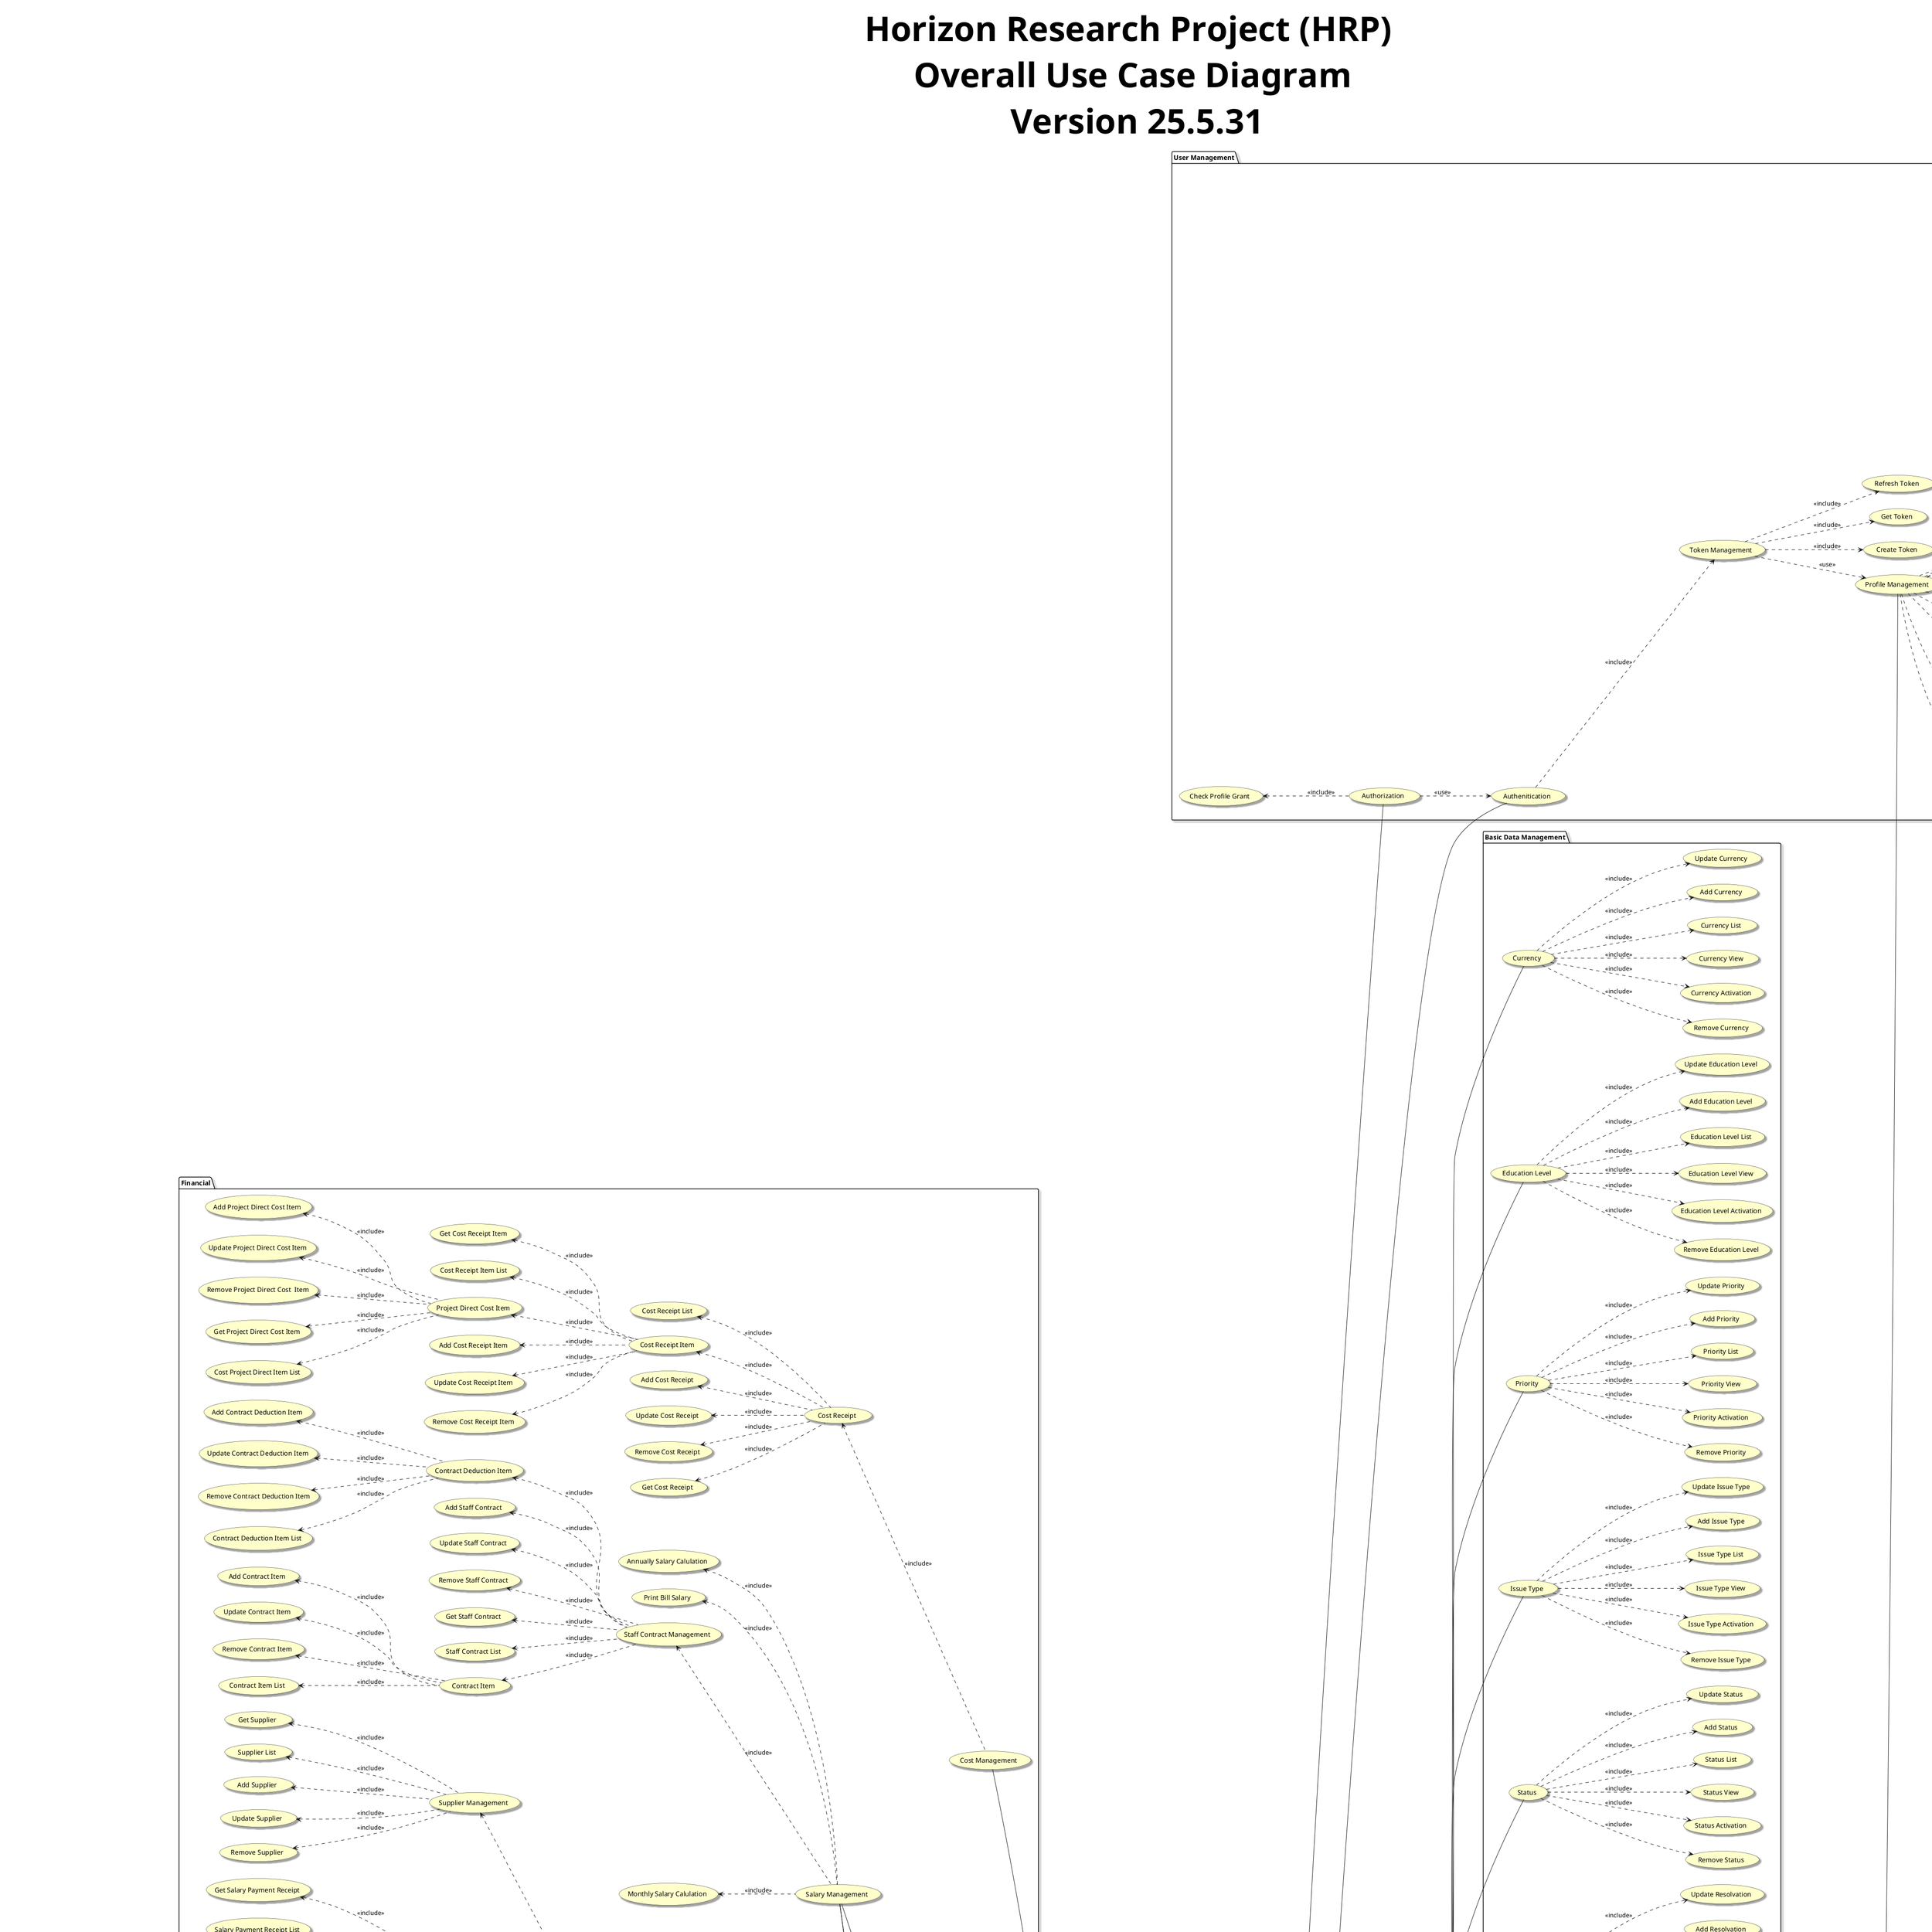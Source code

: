 @startuml
left to right direction

skinparam useCaseBackgroundColor #Business
skinparam actorBackgroundColor #Business
skinparam Shadowing True
skinparam TitleFontSize 72px

title Horizon Research Project (HRP) \n Overall Use Case Diagram \n Version 25.5.31

:User: as User
:Senior Manager: as SeniorManager
:Project Manager: as PMO
:Financial Manager: as Fmanager
:Administrator: as Admin
:Human Resource: as HR
:Accountant: as Accountant
:Staff: as Staff
:DevOps Manager: as DevOpsManager
:Product Manager: as ProductManager


package "User Management"{
    
    usecase "Role Management" as roleManagement
    usecase "Role Registration" as roleRegistration
    usecase "Role Update" as roleUpdate
    usecase "Role Activation" as roleActivation
    usecase "Role Search" as roleSearch
    usecase "Role List" as roleList

    usecase "Group Management" as groupManagement
    usecase "Group Registration" as groupRegistration
    usecase "Group Update" as groupUpdate
    usecase "Group Activation" as groupActivation
    usecase "Group Search" as groupSearch
    usecase "Group List" as groupList

    usecase "Profile Management" as profileManagement
    usecase "Profile Registration" as profileRegistration
    usecase "Profile Activation" as profileActivation
    usecase "Profile Update" as profileUpdate
    usecase "Profile Search" as profileSearch
    usecase "Profile List" as profileList
    usecase "Profile View" as profileView

    usecase "Profile Permission" as profilePermission
    usecase "Add Profile Permission" as addProfilePermission
    usecase "Remove Profile Permission" as removeProfilePermission
    usecase "Profile Permission List" as profilePermissionList

    usecase "Profile Role Management" as profileRoleManagement
    usecase "Add Profile Role" as addProfileRole
    usecase "Remove Profile Role" as removeProfileRole
    usecase "Profile Role List" as profileRoleList

    usecase "Profile Group Management" as profileGroupManagement
    usecase "Add Profile Group" as addProfileGroup
    usecase "Remove Profile Group" as removeProfileGroup
    usecase "Profile Group List" as profileGroupList

    usecase "Token Management" as tokenMangement
    usecase "Create Token" as createToken
    usecase "Get Token" as getToken
    usecase "Refresh Token" as refreshToken

    usecase "Change Password" as changePassword
    usecase "Authenitication" as authentication

    usecase "Authorization" as authorization
    usecase "Check Profile Grant" as checkGrant

}

package "Basic Data Management"{
    usecase "Currency" as currency
    usecase "Add Currency" as addCurrency
    usecase "Update Currency" as updateCurrency
    usecase "Remove Currency" as removeCurrency
    usecase "Currency Activation" as currencyActivation
    usecase "Currency View" as currencyView
    usecase "Currency List" as currencyList

    usecase "Education Level" as educationLevel
    usecase "Add Education Level" as addEducationLevel
    usecase "Update Education Level" as updateEducationLevel
    usecase "Remove Education Level" as removeEducationLevel
    usecase "Education Level Activation" as educationLevelActivation
    usecase "Education Level View" as educationLevelView
    usecase "Education Level List" as educationLevelList

    usecase "Priority" as priority
    usecase "Add Priority" as addPriority
    usecase "Update Priority" as updatePriority
    usecase "Remove Priority" as removePriority
    usecase "Priority Activation" as priorityActivation
    usecase "Priority View" as priorityView
    usecase "Priority List" as priorityList

    usecase "Issue Type" as issueType
    usecase "Add Issue Type" as addIssueType
    usecase "Update Issue Type" as updateIssueType
    usecase "Remove Issue Type" as removeIssueType
    usecase "Issue Type Activation" as issueTypeActivation
    usecase "Issue Type View" as issueTypeView
    usecase "Issue Type List" as issueTypeList

    usecase "Status" as status
    usecase "Add Status" as addStatus
    usecase "Update Status" as updateStatus
    usecase "Remove Status" as removeStatus
    usecase "Status Activation" as statusActivation
    usecase "Status View" as statusView
    usecase "Status List" as statusList

    usecase "Resolvation" as resolvation
    usecase "Add Resolvation" as addResolvation
    usecase "Update Resolvation" as updateResolvation
    usecase "Remove Resolvation" as removeResolvation
    usecase "Resolvation Activation" as resolvationActivation
    usecase "Resolvation View" as resolvationView
    usecase "Resolvation List" as resolvationList


    usecase "Meeting Type" as meetingType
    usecase "Add Meeting Type" as addMeetingType
    usecase "Update Meeting Type" as updateMeetingType
    usecase "Remove Meeting Type" as removeMeetingType
    usecase "Meeting Type Activation" as meetingTypeActivation
    usecase "Meeting Type View" as meetingTypeView
    usecase "Meeting Type List" as meetingTypeList

    usecase "Document Type" as documentType
    usecase "Add Document Type" as addDocumentType
    usecase "Update Document Type" as updateDocumentType
    usecase "Remove Document Type" as removeDocumentType
    usecase "Document Type Activation" as documentTypeActivation
    usecase "Document Type View" as documentTypeView
    usecase "Document Type List" as documentTypeList

    usecase "File Extention" as fileExtention
    usecase "Add File Extention" as addFileExtention
    usecase "Update File Extention" as updateFileExtention
    usecase "Remove File Extention" as removeFileExtention
    usecase "File Extention Activation" as fileExtentionActivation
    usecase "File Extention View" as fileExtentionView
    usecase "File Extention List" as fileExtentionList

    usecase "Contract Type" as contractType
    usecase "Add Contract Type" as addContractType
    usecase "Update Contract Type" as updateContractType
    usecase "Remove Contract Type" as removeContractType
    usecase "Contract Type Activation" as contractTypeActivation
    usecase "Contract Type View" as contractTypeView
    usecase "Contract Type List" as contractTypeList

    usecase "Time Unit" as timeUnit
    usecase "Add Time Unit" as addTimeUnit
    usecase "Update Time Unit" as updateTimeUnit
    usecase "Remove Time Unit" as removeTimeUnit
    usecase "Time Unit Activation" as timeUnitActivation
    usecase "Time Unit View" as timeUnitView
    usecase "Time Unit List" as timeUnitList
}

package "Document Management"{
    usecase "Document" as document
    usecase "Document Upload" as documentUpload
    usecase "Document Info Update" as documentInfoUpdate
    usecase "Document Remove" as documentRemove
    usecase "Document List" as documentList
    usecase "Document View" as documentView
    usecase "Project Workflow Document Type" as projectWorkflowDocumentType
    usecase "Project Workflow Document Type Add" as projectWorkflowDocumentTypeAdd
    usecase "Project Workflow Document Type Update" as projectWorkflowDocumentTypeUpdate
    usecase "Project Workflow Document Type Remove" as projectWorkflowDocumentTypeRemove
    usecase "Project Workflow Document Type List" as projectWorkflowDocumentTypeList
    usecase "Project Workflow Document Type View" as projectWorkflowDocumentTypeView
    usecase "Project Workflow Document Type Activation" as projectWorkflowDocumentTypeActivation
    usecase "Workflow Eligible File Extention" as workflowEligibleFileExtention
    usecase "Workflow Eligible File Extention Add" as workflowEligibleFileExtentionAdd
    usecase "Workflow Eligible File Extention Update" as workflowEligibleFileExtentionUpdate
    usecase "Workflow Eligible File Extention Remove" as workflowEligibleFileExtentionRemove
    usecase "Workflow Eligible File Extention List" as workflowEligibleFileExtentionList
    usecase "Workflow Eligible File Extention View" as workflowEligibleFileExtentionView
    usecase "Workflow Eligible File Extention Activation" as workflowEligibleFileExtentionActivation
}

package "Connector"{
    usecase "Set Jira Connection Settings" as setJiraConnection
    usecase "Set Trello Connection Settings" as setTrelloConnection
    usecase "Set GitHub Connection Settings" as setGitHubConnection
    usecase "Set GitLab Connection Settings" as setGitLabConnection
    usecase "Set Bibucket Connection Settings" as setBitbucketConnection
    usecase "Set File Server Connection Settings" as setFileServerConnection

    usecase "Sync Project Activities by Jira" as syncByJira
    usecase "Sync Project Activities by Trello" as syncByTrello
    usecase "Sync Changes List by GitHub" as syncByGitHub
    usecase "Sync Changes List by GitLab" as syncByGitLab
    usecase "Sync Changes List by Bitbucket" as syncByBitbucket
    usecase "Financial Data Migration by Excel File" as financialDataMigration
}


User <|--Admin
Admin -- profileManagement
Admin -- roleManagement
Admin -- groupManagement
User -- authentication
User -- authorization
User -- profileView
User -- changePassword
Admin -- currency
Admin -- educationLevel
Admin -- priority
Admin -- issueType
Admin -- status
Admin -- resolvation
Admin -- meetingType
Admin -- documentType
Admin -- fileExtention
Admin -- contractType
Admin -- timeUnit
User -- document
Admin -- projectWorkflowDocumentType
Admin -- workflowEligibleFileExtention


profileManagement ..> profileRegistration : <<include>>
profileManagement ..> profileActivation : <<include>>
profileManagement ..> changePassword : <<include>>
profileManagement ..> profileSearch : <<include>>
profileManagement ..> profileUpdate : <<include>>
profileManagement ..> profileList : <<include>>
profileManagement ..> profileView : <<include>>
profileManagement ..> profilePermission : <<include>>
profileManagement ..> profileGroupManagement : <<include>>
profileManagement ..> profileRoleManagement : <<include>>
profileManagement ..> roleManagement : <<use>>
profileManagement ..> groupManagement : <<use>>

profilePermission ..> addProfilePermission : <<include>>
profilePermission ..> removeProfilePermission : <<include>>
profilePermission ..> profilePermissionList : <<include>>

profileGroupManagement ..> addProfileGroup : <<include>>
profileGroupManagement ..> removeProfileGroup : <<include>>
profileGroupManagement ..> profileGroupList : <<include>>

profileRoleManagement ..> addProfileRole : <<include>>
profileRoleManagement ..> removeProfileRole : <<include>>
profileRoleManagement ..> profileRoleList : <<include>>

roleManagement ..> roleRegistration : <<include>>
roleManagement ..> roleUpdate : <<include>>
roleManagement ..> roleActivation : <<include>>
roleManagement ..> roleList : <<include>>
roleManagement ..> roleSearch : <<include>>

groupManagement ..> groupRegistration : <<include>>
groupManagement ..> groupUpdate : <<include>>
groupManagement ..> groupActivation : <<include>>
groupManagement ..> groupList : <<include>>
groupManagement ..> groupSearch : <<include>>

tokenMangement ..> createToken : <<include>>
tokenMangement ..> getToken : <<include>>
tokenMangement ..> refreshToken : <<include>>

authentication ..> tokenMangement : <<include>>
tokenMangement ..> profileManagement : <<use>>
authorization ..> authentication : <<use>>
checkGrant <.. authorization : <<include>>

currency ..> addCurrency : <<include>>
currency ..> updateCurrency : <<include>>
currency ..> removeCurrency : <<include>>
currency ..> currencyActivation : <<include>>
currency ..> currencyList : <<include>>
currency ..> currencyView : <<include>>

priority ..> addPriority : <<include>>
priority ..> updatePriority : <<include>>
priority ..> removePriority : <<include>>
priority ..> priorityActivation : <<include>>
priority ..> priorityList : <<include>>
priority ..> priorityView : <<include>>

status ..> addStatus: <<include>>
status ..> updateStatus : <<include>>
status ..> removeStatus : <<include>>
status ..> statusActivation : <<include>>
status ..> statusList : <<include>>
status ..> statusView : <<include>>

resolvation ..> addResolvation : <<include>>
resolvation ..> updateResolvation : <<include>>
resolvation ..> removeResolvation : <<include>>
resolvation ..> resolvationActivation : <<include>>
resolvation ..> resolvationList : <<include>>
resolvation ..> resolvationView : <<include>>

educationLevel ..> addEducationLevel: <<include>>
educationLevel ..> updateEducationLevel : <<include>>
educationLevel ..> removeEducationLevel : <<include>>
educationLevel ..> educationLevelActivation : <<include>>
educationLevel ..> educationLevelList : <<include>>
educationLevel ..> educationLevelView : <<include>>

issueType ..> addIssueType: <<include>>
issueType ..> updateIssueType : <<include>>
issueType ..> removeIssueType : <<include>>
issueType ..> issueTypeActivation : <<include>>
issueType ..> issueTypeList : <<include>>
issueType ..> issueTypeView : <<include>>

meetingType ..> addMeetingType: <<include>>
meetingType ..> updateMeetingType : <<include>>
meetingType ..> removeMeetingType : <<include>>
meetingType ..> meetingTypeActivation : <<include>>
meetingType ..> meetingTypeList : <<include>>
meetingType ..> meetingTypeView : <<include>>

documentType ..> addDocumentType: <<include>>
documentType ..> updateDocumentType : <<include>>
documentType ..> removeDocumentType : <<include>>
documentType ..> documentTypeActivation : <<include>>
documentType ..> documentTypeList : <<include>>
documentType ..> documentTypeView : <<include>>

fileExtention ..> addFileExtention: <<include>>
fileExtention ..> updateFileExtention : <<include>>
fileExtention ..> removeFileExtention : <<include>>
fileExtention ..> fileExtentionActivation : <<include>>
fileExtention ..> fileExtentionList : <<include>>
fileExtention ..> fileExtentionView : <<include>>

contractType ..> addContractType: <<include>>
contractType ..> updateContractType : <<include>>
contractType ..> removeContractType : <<include>>
contractType ..> contractTypeActivation : <<include>>
contractType ..> contractTypeList : <<include>>
contractType ..> contractTypeView : <<include>>

timeUnit ..> addTimeUnit: <<include>>
timeUnit ..> updateTimeUnit : <<include>>
timeUnit ..> removeTimeUnit : <<include>>
timeUnit ..> timeUnitActivation : <<include>>
timeUnit ..> timeUnitList : <<include>>
timeUnit ..> timeUnitView : <<include>>

document ..> documentUpload : <<include>>
document ..> documentInfoUpdate : <<include>>
document ..> documentRemove : <<include>>
document ..> documentList : <<include>>
document ..> documentView : <<include>>
projectWorkflowDocumentType ..> projectWorkflowDocumentTypeAdd : <<include>>
projectWorkflowDocumentType ..> projectWorkflowDocumentTypeUpdate : <<include>>
projectWorkflowDocumentType ..> projectWorkflowDocumentTypeRemove : <<include>>
projectWorkflowDocumentType ..> projectWorkflowDocumentTypeList : <<include>>
projectWorkflowDocumentType ..> projectWorkflowDocumentTypeView : <<include>>
projectWorkflowDocumentType ..> projectWorkflowDocumentTypeActivation : <<include>>
workflowEligibleFileExtention ..> workflowEligibleFileExtentionAdd : <<include>>
workflowEligibleFileExtention ..> workflowEligibleFileExtentionUpdate : <<include>>
workflowEligibleFileExtention ..> workflowEligibleFileExtentionRemove : <<include>>
workflowEligibleFileExtention ..> workflowEligibleFileExtentionList : <<include>>
workflowEligibleFileExtention ..> workflowEligibleFileExtentionView : <<include>>
workflowEligibleFileExtention ..> workflowEligibleFileExtentionActivation : <<include>>

Admin -- setJiraConnection
Admin -- setTrelloConnection
Admin -- setGitHubConnection
Admin -- setGitLabConnection
Admin -- setBitbucketConnection
Admin -- setFileServerConnection

setFileServerConnection <.. financialDataMigration
setJiraConnection <.. syncByJira
setTrelloConnection <.. syncByTrello
setGitHubConnection <.. syncByGitHub
setGitLabConnection <.. syncByGitLab
setBitbucketConnection <.. syncByBitbucket

PMO -- syncByJira
PMO -- syncByTrello
PMO -- syncByGitHub
PMO -- syncByGitLab
PMO -- syncByBitbucket
Fmanager -- financialDataMigration

package "Financial"{
    
    usecase "Activity Based Costing" as abc
    usecase "Direct Costing" as directCosting
    usecase "Bugget Management" as bugget
    usecase "Operational Budgeting" as buggeting
    usecase "Product Pricing" as pricing

    usecase "Cost Management" as costing
    usecase "Cost Receipt" as costReceipt
    usecase "Add Cost Receipt" as addCostReceipt
    usecase "Update Cost Receipt" as updateCostReceipt
    usecase "Remove Cost Receipt" as removeCostReceipt
    usecase "Get Cost Receipt" as getCostReceipt
    usecase "Cost Receipt List" as costReceiptList
    usecase "Cost Receipt Item" as costReceiptItem
    usecase "Add Cost Receipt Item" as addCostReceiptItem
    usecase "Update Cost Receipt Item" as updateCostReceiptItem
    usecase "Remove Cost Receipt Item" as removeCostReceiptItem
    usecase "Get Cost Receipt Item" as getCostReceiptItem
    usecase "Cost Receipt Item List" as costReceiptItemList
    usecase "Project Direct Cost Item" as projectDirectCostItem
    usecase "Add Project Direct Cost Item" as addProjectDirectCostItem
    usecase "Update Project Direct Cost Item" as updateProjectDirectCostItem
    usecase "Remove Project Direct Cost  Item" as removeProjectDirectCostItem
    usecase "Get Project Direct Cost Item" as getProjectDirectCostItem
    usecase "Cost Project Direct Item List" as projectDirectCostItemList

    usecase "Payment Management" as paymentManagement
    usecase "Supplier Management" as supplierManagement
    usecase "Add Supplier" as addSupplier
    usecase "Update Supplier" as updateSupplier
    usecase "Remove Supplier" as removeSupplier
    usecase "Get Supplier" as getSupplier
    usecase "Supplier List" as supplierList
    usecase "Salary Payment" as salaryPayment
    usecase "Add Salary Payment Receipt" as addSalaryPaymentReceipt
    usecase "Update Salary Payment Receipt" as updateSalaryPaymentReceipt
    usecase "Remove Salary Payment Receipt" as removeSalaryPaymentReceipt
    usecase "Get Salary Payment Receipt" as getSalaryPaymentReceipt
    usecase "Salary Payment Receipt List" as salaryPaymentReceiptList
    usecase "Cost Payment" as costPayment
    usecase "Add Cost Payment Receipt" as addCostPaymentReceipt
    usecase "Update Cost Payment Receipt" as updateCostPaymentReceipt
    usecase "Remove Cost Payment Receipt" as removeCostPaymentReceipt
    usecase "Get Cost Payment Receipt" as getCostPaymentReceipt
    usecase "Cost Payment Receipt List" as costPaymentReceiptList
    usecase "Staff Additional Payment" as staffAdditionalPayment
    usecase "Add Staff Additional Payment Receipt" as addStaffAdditionalPaymentReceipt
    usecase "Update Staff Additional Payment Receipt" as updateStaffAdditionalPaymentReceipt
    usecase "Remove Staff Additional Payment Receipt" as removeStaffAdditionalPaymentReceipt
    usecase "Get Staff Additional Payment Receipt" as getStaffAdditionalPaymentReceipt
    usecase "Staff Additional Payment Receipt List" as staffAdditionalPaymentReceiptList

    usecase "Salary Management" as salaryManagement
    usecase "Staff Contract Management" as staffContractManagement
    usecase "Add Staff Contract" as addStaffContract
    usecase "Update Staff Contract" as updateStaffContract
    usecase "Remove Staff Contract" as removeStaffContract
    usecase "Get Staff Contract" as getStaffContract
    usecase "Staff Contract List" as staffContractList
    usecase "Contract Item" as contractItem
    usecase "Add Contract Item" as addContractItem
    usecase "Update Contract Item" as updateContractItem
    usecase "Remove Contract Item" as removeContractItem
    usecase "Contract Item List" as contractItemList
    usecase "Contract Deduction Item" as contractDeductionItem
    usecase "Add Contract Deduction Item" as addContractDeductionItem
    usecase "Update Contract Deduction Item" as updateContractDeductionItem
    usecase "Remove Contract Deduction Item" as removeContractDeductionItem
    usecase "Contract Deduction Item List" as contractDeductionItemList
    usecase "Monthly Salary Calulation" as monthlySalaryCalculation
    usecase "Annually Salary Calulation" as annuallySalaryCalculation
    usecase "Print Bill Salary" as printBillSalary
}

Accountant --|> User
Fmanager --|> User
SeniorManager --|> User
salaryManagement -- Accountant
salaryManagement -- Fmanager
salaryManagement -- HR
costing -- Accountant
paymentManagement -- Accountant
pricing -- Accountant
bugget -- Fmanager
bugget -- SeniorManager


staffContractManagement <.. salaryManagement : <<include>>
addStaffContract <.. staffContractManagement : <<include>>
updateStaffContract <.. staffContractManagement : <<include>>
removeStaffContract <.. staffContractManagement : <<include>>
getStaffContract <.. staffContractManagement : <<include>>
staffContractList <.. staffContractManagement : <<include>>
contractItem <.. staffContractManagement : <<include>>
addContractItem <.. contractItem : <<include>>
updateContractItem <.. contractItem : <<include>>
removeContractItem <.. contractItem : <<include>>
contractItemList <.. contractItem : <<include>>
contractDeductionItem <.. staffContractManagement : <<include>>
addContractDeductionItem <.. contractDeductionItem : <<include>>
updateContractDeductionItem <.. contractDeductionItem : <<include>>
removeContractDeductionItem <.. contractDeductionItem : <<include>>
contractDeductionItemList <.. contractDeductionItem : <<include>>
monthlySalaryCalculation <.. salaryManagement : <<include>>
annuallySalaryCalculation <.. salaryManagement : <<include>>
printBillSalary <.. salaryManagement : <<include>>

supplierManagement <.. paymentManagement : <<include>>
addSupplier <.. supplierManagement : <<include>>
updateSupplier <.. supplierManagement : <<include>>
removeSupplier <.. supplierManagement : <<include>>
getSupplier <.. supplierManagement : <<include>>
supplierList <.. supplierManagement : <<include>>
salaryPayment <.. paymentManagement : <<include>>
addSalaryPaymentReceipt <.. salaryPayment : <<include>>
updateSalaryPaymentReceipt <.. salaryPayment : <<include>>
removeSalaryPaymentReceipt <.. salaryPayment : <<include>>
getSalaryPaymentReceipt <.. salaryPayment : <<include>>
salaryPaymentReceiptList <.. salaryPayment : <<include>>
costPayment <.. paymentManagement : <<include>>
addCostPaymentReceipt <.. costPayment : <<include>>
updateCostPaymentReceipt <.. costPayment : <<include>>
removeCostPaymentReceipt <.. costPayment : <<include>>
getCostPaymentReceipt <.. costPayment : <<include>>
costPaymentReceiptList <.. costPayment : <<include>>
staffAdditionalPayment <.. paymentManagement : <<include>>
addStaffAdditionalPaymentReceipt <.. staffAdditionalPayment : <<include>>
updateStaffAdditionalPaymentReceipt <.. staffAdditionalPayment : <<include>>
removeStaffAdditionalPaymentReceipt <.. staffAdditionalPayment : <<include>>
getStaffAdditionalPaymentReceipt <.. staffAdditionalPayment : <<include>>
staffAdditionalPaymentReceiptList <.. staffAdditionalPayment : <<include>>

costReceipt <.. costing : <<include>>
addCostReceipt <.. costReceipt : <<include>>
updateCostReceipt <.. costReceipt : <<include>>
removeCostReceipt <.. costReceipt : <<include>>
getCostReceipt <.. costReceipt : <<include>>
costReceiptList <.. costReceipt : <<include>>
costReceiptItem <.. costReceipt : <<include>>
addCostReceiptItem <.. costReceiptItem : <<include>>
updateCostReceiptItem <.. costReceiptItem : <<include>>
removeCostReceiptItem <.. costReceiptItem : <<include>>
getCostReceiptItem <.. costReceiptItem : <<include>>
costReceiptItemList <.. costReceiptItem : <<include>>
projectDirectCostItem <.. costReceiptItem : <<include>>
addProjectDirectCostItem <.. projectDirectCostItem : <<include>>
updateProjectDirectCostItem <.. projectDirectCostItem : <<include>>
removeProjectDirectCostItem <.. projectDirectCostItem : <<include>>
getProjectDirectCostItem <.. projectDirectCostItem : <<include>>
projectDirectCostItemList <.. projectDirectCostItem : <<include>>

buggeting <.. bugget : <<include>>
directCosting <.. pricing : <<include>>
abc <.. pricing : <<include>>

:Human Resource: as HR
:Staff: as Staff

package "Human Resource Management"{
    usecase "Department Management" as departmentManagement
    usecase "Department Registration" as departmentRegistration
    usecase "Department Update" as departmentUpdate
    usecase "Department Activation" as departmentActivation
    usecase "Department Remove" as departmentRemove
    usecase "Department List" as departmentList
    usecase "Department View" as departmentView

    usecase "Position Management" as positionManagement
    usecase "Position Registration" as positionRegistration
    usecase "Position Update" as positionUpdate
    usecase "Position Activation" as positionActivation
    usecase "Position Remove" as positionRemove
    usecase "Position List" as positionList
    usecase "Position View" as positionView
    usecase "Set Salary Range of The Position" as setPositionSalaryrange

    usecase "Attendance Management" as attendanceManagement
    usecase "Attendance Add" as attendanceAdd
    usecase "Attendance Update" as AttendanceUpdate
    usecase "Attendance Remove" as AttendanceRemove
    usecase "Attendance List" as attendanceList
    usecase "Attendance View" as attendanceView

    usecase "Leave Management" as leaveManagement
    usecase "Leave Add" as leaveAdd
    usecase "Leave Update" as leaveUpdate
    usecase "Leave Remove" as leaveRemove
    usecase "Leave List" as leaveList
    usecase "Leave View" as leaveView

    usecase "Mission Management" as missionManagement
    usecase "Mission Add" as missionAdd
    usecase "Mission Update" as missionUpdate
    usecase "Mission Remove" as missionRemove
    usecase "Mission List" as missionList
    usecase "Mission View" as missionView

    usecase "Attendance Report" as attendanceReport
    usecase "Calulate Total Mission Time" as totalMissionTime
    usecase "Calulate Total Leave Time" as totalLeaveTime
    usecase "Calulate Total Overtime" as totalOvertime
    usecase "Calulate Total Work Dificit Time" as totalWorkDificitTime

    usecase "Resume Management" as resumeManagement
    usecase "Profile Education" as profileEducation
    usecase "Profile Education Add" as profileEducationAdd
    usecase "Profile Education Update" as profileEducationUpdate
    usecase "Profile Education Remove" as profileEducationRemove
    usecase "Profile Education List" as profileEducationList
    usecase "Profile Education View" as profileEducationView
    usecase "Profile Job Experience" as profileJobExperience
    usecase "Profile Job Experience Add" as profileJobExperienceAdd
    usecase "Profile Job Experience Update" as profileJobExperienceUpdate
    usecase "Profile Job Experience Remove" as profileJobExperienceRemove
    usecase "Profile Job Experience List" as profileJobExperienceList
    usecase "Profile Job Experience View" as profileJobExperienceView
    usecase "Profile Certificate" as profileCertificate
    usecase "Profile Certificate Add" as profileCertificateAdd
    usecase "Profile Certificate Update" as profileCertificateUpdate
    usecase "Profile Certificate Remove" as profileCertificateRemove
    usecase "Profile Certificate List" as profileCertificateList
    usecase "Profile Certificate View" as profileCertificateView

    usecase "Company Calendar Management" as compnayCalendarManagement
    usecase "Working Timetable" as workingTimeTable
    usecase "Working Timetable Add" as workingTimeTableAdd
    usecase "Working Timetable Update" as workingTimeTableUpdate
    usecase "Working Timetable Remove" as workingTimeTableRemove
    usecase "Working Timetable List" as workingTimeTableList
    usecase "Working Timetable View" as workingTimeTableView
    usecase "Holidaies" as holidaies
    usecase "Holidaies Add" as holidaiesAdd
    usecase "Holidaies Update" as holidaiesUpdate
    usecase "Holidaies Remove" as holidaiesRemove
    usecase "Holidaies List" as holidaiesList
    usecase "Holidaies View" as holidaiesView

    usecase "Questionnaire" as questionnaire
    usecase "Questionnaire Add" as questionnaireAdd
    usecase "Questionnaire Update" as questionnaireUpdate
    usecase "Questionnaire Remove" as questionnaireRemove
    usecase "Questionnaire List" as questionnaireList
    usecase "Questionnaire View" as questionnaireView
    usecase "Questionnaire Target Department" as questionnaireTargetDepartment
    usecase "Questionnaire Target Department Add" as questionnaireTargetDepartmentAdd
    usecase "Questionnaire Target Department Update" as questionnaireTargetDepartmentUpdate
    usecase "Questionnaire Target Department Remove" as questionnaireTargetDepartmentRemove
    usecase "Questionnaire Target Department List" as questionnaireTargetDepartmentList
    usecase "Questionnaire Target Department View" as questionnaireTargetDepartmentView
    usecase "Question" as question
    usecase "Question Add" as questionAdd
    usecase "Question Update" as questionUpdate
    usecase "Question Remove" as questionRemove
    usecase "Question List" as questionList
    usecase "Question View" as questionView
    usecase "Question Option" as questionOption
    usecase "Question Option Add" as questionOptionAdd
    usecase "Question Option Update" as questionOptionUpdate
    usecase "Question Option Remove" as questionOptionRemove
    usecase "Question Option List" as questionOptionList
    usecase "Question Option View" as questionOptionView

    usecase "Questionnaire Result" as questionnaireResult
    usecase "Questionnaire Result Add" as questionnaireResultAdd
    usecase "Questionnaire Result List" as questionnaireResultList
    usecase "Questionnaire Result View" as questionnaireResultView
    usecase "Questionnaire Result Detail" as questionnaireResultDetail
    usecase "Questionnaire Result Detail Add" as questionnaireResultDetailAdd
    usecase "Questionnaire Result Detail List" as questionnaireResultDetailList
    usecase "Questionnaire Result Detail View" as questionnaireResultDetailView
    usecase "Questionnaire Choosed Option Result Detail" as questionnaireChoosedOptionResultDetail
    usecase "Questionnaire Choosed Option Result Detail Add" as questionnaireChoosedOptionResultDetailAdd
    usecase "Questionnaire Choosed Option Result Detail List" as questionnaireChoosedOptionResultDetailList
    usecase "Questionnaire Choosed Option Result Detail View" as questionnaireChoosedOptionResultDetailView
}

HR --|> User
departmentManagement -- HR
positionManagement -- HR
resumeManagement -- HR
compnayCalendarManagement -- HR
questionnaire -- HR
attendanceManagement -- HR
questionnaireResult -- HR
attendanceManagement -- Staff
questionnaireResult -- Staff

departmentRegistration <.. departmentManagement : <<include>>
departmentUpdate <.. departmentManagement : <<include>>
departmentActivation <.. departmentManagement : <<include>>
departmentRemove <.. departmentManagement : <<include>>
departmentList <.. departmentManagement : <<include>>
departmentView <.. departmentManagement : <<include>>

departmentManagement <. positionManagement
positionRegistration <.. positionManagement : <<include>>
positionUpdate <.. positionManagement : <<include>>
positionRemove <.. positionManagement : <<include>>
positionActivation <.. positionManagement : <<include>>
positionList <.. positionManagement : <<include>>
positionView <.. positionManagement : <<include>>
setPositionSalaryrange <.. positionManagement : <<include>>

attendanceAdd <.. attendanceManagement : <<include>>
AttendanceUpdate <.. attendanceManagement : <<include>>
AttendanceRemove <.. attendanceManagement : <<include>>
attendanceList <.. attendanceManagement : <<include>>
attendanceView <.. attendanceManagement : <<include>>

leaveManagement <.. attendanceManagement : <<include>>
leaveAdd <.. leaveManagement : <<include>>
leaveUpdate <.. leaveManagement : <<include>>
leaveRemove <.. leaveManagement : <<include>>
leaveList <.. leaveManagement : <<include>>
leaveView <.. leaveManagement : <<include>>

missionManagement <.. attendanceManagement : <<include>>
missionAdd <.. missionManagement : <<include>>
missionUpdate <.. missionManagement : <<include>>
missionRemove <.. missionManagement : <<include>>
missionList <.. missionManagement : <<include>>
missionView <.. missionManagement : <<include>>

attendanceReport <.. attendanceManagement : <<include>>
totalMissionTime <.. attendanceReport : <<include>>
totalLeaveTime <.. attendanceReport : <<include>>
totalOvertime <.. attendanceReport : <<include>>
totalWorkDificitTime <.. attendanceReport : <<include>>

profileEducation <.. resumeManagement : <<include>>
profileEducationAdd <.. profileEducation : <<include>>
profileEducationUpdate <.. profileEducation : <<include>>
profileEducationRemove <.. profileEducation : <<include>>
profileEducationList <.. profileEducation : <<include>>
profileEducationView <.. profileEducation : <<include>>
profileJobExperience <.. resumeManagement : <<include>>
profileJobExperienceAdd <.. profileJobExperience : <<include>>
profileJobExperienceRemove <.. profileJobExperience : <<include>>
profileJobExperienceUpdate <.. profileJobExperience : <<include>>
profileJobExperienceList <.. profileJobExperience : <<include>>
profileJobExperienceView <.. profileJobExperience : <<include>>
profileCertificate <.. resumeManagement : <<include>>
profileCertificateAdd <.. profileCertificate : <<include>>
profileCertificateUpdate <.. profileCertificate : <<include>>
profileCertificateRemove <.. profileCertificate : <<include>>
profileCertificateList <.. profileCertificate : <<include>>
profileCertificateView <.. profileCertificate : <<include>>

workingTimeTable <.. compnayCalendarManagement : <<include>>
workingTimeTableAdd <.. workingTimeTable : <<include>>
workingTimeTableUpdate <.. workingTimeTable : <<include>>
workingTimeTableRemove <.. workingTimeTable : <<include>>
workingTimeTableList <.. workingTimeTable : <<include>>
workingTimeTableView <.. workingTimeTable : <<include>>
holidaies <.. compnayCalendarManagement : <<include>>
holidaiesAdd <.. holidaies : <<include>>
holidaiesUpdate <.. holidaies : <<include>>
holidaiesRemove <.. holidaies : <<include>>
holidaiesList <.. holidaies : <<include>>
holidaiesView <.. holidaies : <<include>>

questionnaireAdd <.. questionnaire : <<include>>
questionnaireUpdate <.. questionnaire : <<include>>
questionnaireRemove <.. questionnaire : <<include>>
questionnaireList <.. questionnaire : <<include>>
questionnaireView <.. questionnaire : <<include>>
questionnaireTargetDepartment <.. questionnaire : <<include>>
questionnaireTargetDepartmentAdd <.. questionnaireTargetDepartment : <<include>>
questionnaireTargetDepartmentUpdate <.. questionnaireTargetDepartment : <<include>>
questionnaireTargetDepartmentRemove <.. questionnaireTargetDepartment : <<include>>
questionnaireTargetDepartmentList <.. questionnaireTargetDepartment : <<include>>
questionnaireTargetDepartmentView <.. questionnaireTargetDepartment : <<include>>
question <.. questionnaire : <<include>>
questionAdd <.. question : <<include>>
questionUpdate <.. question : <<include>>
questionRemove <.. question : <<include>>
questionList <.. question : <<include>>
questionView <.. question : <<include>>
questionOption <.. question : <<include>>
questionOptionAdd <.. questionOption : <<include>>
questionOptionUpdate <.. questionOption : <<include>>
questionOptionRemove <.. questionOption : <<include>>
questionOptionList <.. questionOption : <<include>>
questionOptionView <.. questionOption : <<include>>

questionnaire <. questionnaireResult : <<inculde>>
questionnaireResultAdd <.. questionnaireResult : <<inculde>>
questionnaireResultList <.. questionnaireResult : <<inculde>>
questionnaireResultView <.. questionnaireResult : <<inculde>>
questionnaireResultDetail <.. questionnaireResult : <<inculde>>
questionnaireResultDetailAdd <.. questionnaireResultDetail : <<inculde>>
questionnaireResultDetailList <.. questionnaireResultDetail : <<inculde>>
questionnaireResultDetailView <.. questionnaireResultDetail : <<inculde>>
questionnaireChoosedOptionResultDetail <.. questionnaireResultDetail : <<inculde>>
questionnaireChoosedOptionResultDetailAdd <.. questionnaireChoosedOptionResultDetail : <<inculde>>
questionnaireChoosedOptionResultDetailList <.. questionnaireChoosedOptionResultDetail : <<inculde>>
questionnaireChoosedOptionResultDetailView <.. questionnaireChoosedOptionResultDetail : <<inculde>>

package "Project Management"{
    usecase "Project Management" as projectManagement
    usecase "Project Registration" as projectRegistration
    usecase "Project Update" as projectUpdate
    usecase "Project Activation" as projectActivation
    usecase "Project List" as projectList
    usecase "Project View" as projectView
    usecase "Project Workflow" as projectWorkflow
    usecase "Project Workflow Add" as projectWorkflowAdd
    usecase "Project Workflow Update" as projectWorkflowUpdate
    usecase "Project Workflow Remove" as projectWorkflowRemove
    usecase "Project Workflow List" as projectWorkflowList
    usecase "Project Workflow View" as projectWorkflowView
    usecase "Workflow Status" as workflowStatus
    usecase "Workflow Status Add" as workflowStatusAdd
    usecase "Workflow Status Update" as workflowStatusUpdate
    usecase "Workflow Status Remove" as workflowStatusRemove
    usecase "Workflow Status List" as workflowStatusList
    usecase "Workflow Status View" as workflowStatusView
    usecase "Workflow Resolvation" as workflowResolvation
    usecase "Workflow Resolvation Add" as workflowResolvationAdd
    usecase "Workflow Resolvation Update" as workflowResolvationUpdate
    usecase "Workflow Resolvation Remove" as workflowResolvationRemove
    usecase "Workflow Resolvation List" as workflowResolvationList
    usecase "Workflow Resolvation View" as workflowResolvationView
    usecase "Workflow Progress" as workflowProgress
    usecase "Workflow Progress Add" as workflowProgressAdd
    usecase "Workflow Progress Update" as workflowProgressUpdate
    usecase "Workflow Progress Remove" as workflowProgressRemove
    usecase "Workflow Progress List" as workflowProgressList
    usecase "Workflow Progress View" as workflowProgressView
    usecase "Project Team Management" as projectTeamManagement
    usecase "Team Member Add" as teamMemberAdd
    usecase "Team Member Update" as teamMemberUpdate
    usecase "Team Member Remove" as teamMemberRemove
    usecase "Team Member Team List" as teamMemberList
    usecase "Team Member View" as teamMemberView
    usecase "Release Management" as releaseManagement
    usecase "Release Add" as releaseAdd
    usecase "Release Update" as releaseUpdate
    usecase "Release Remove" as releaseRemove
    usecase "Release List" as releaseList
    usecase "Release View" as releaseView
    usecase "Release Issue" as releaseIssue
    usecase "Release Publish" as releasePublish
    usecase "Release Issue Add" as releaseIssueAdd
    usecase "Release Issue Update" as releaseIssueUpdate
    usecase "Release Issue Remove" as releaseIssueRemove
    usecase "Release Issue List" as releaseIssueList
    usecase "Release Issue View" as releaseIssueView
    usecase "Issue Management" as issueManagement
    usecase "Meeting Management" as meetingManagement
    usecase "Worklog Management" as worklogManagement
    usecase "Meeting Add" as meetingAdd
    usecase "Meeting Update" as meetingUpdate
    usecase "Meeting Cancel" as meetingCancel
    usecase "Meeting List" as meetingList
    usecase "Meeting View" as meetingView
    usecase "Meeting Add Comment" as meetingAddComment
    usecase "Meeting Update Comment" as meetingUpdateComment
    usecase "Meeting Remove Comment" as meetingRemoveComment
    usecase "Meeting Invitees" as meetingInvitees
    usecase "Meeting Invitees Add" as meetingInviteesAdd
    usecase "Meeting Invitees Update" as meetingInviteesUpdate
    usecase "Meeting Invitees Remove" as meetingInviteesRemove
    usecase "Meeting Invitees List" as meetingInviteesList
    usecase "Meeting Invitees View" as meetingInviteesView
    usecase "Meeting Attendance" as meetingAttendace
    usecase "Meeting Minutes" as meetingMinutes
    usecase "Meeting Minutes Add" as meetingMinutesAdd
    usecase "Meeting Minutes Update" as meetingMinutesUpdate
    usecase "Meeting Minutes Remove" as meetingMinutesRemove
    usecase "Meeting Minutes List" as meetingMinutesList
    usecase "Meeting Minutes View" as meetingMinutesView
    usecase "Issue Add" as issueAdd
    usecase "Issue Update" as issueUpdate
    usecase "Issue Remove" as issueCancel
    usecase "Issue List" as issueList
    usecase "Issue View" as issueView
    usecase "Issue Change Status" as issueChangeStatus
    usecase "Issue Change Resolvation" as issueChangeResolvation
    usecase "Assign Issue to Profile" as assignIssueToProfile
    usecase "Issue Comment" as issueComment
    usecase "Issue Comment Add" as issueCommentAdd
    usecase "Issue Comment Update" as issueCommentUpdate
    usecase "Issue Comment Remove" as issueCommentRemove
    usecase "Issue Comment List" as issueCommentList
    usecase "Issue Comment View" as issueCommentView
    usecase "Issue Attachment" as issueAttachment
    usecase "Issue Attachment Add" as issueAttachmentAdd
    usecase "Issue Attachment Update" as issueAttachmentUpdate
    usecase "Issue Attachment Remove" as issueAttachmentRemove
    usecase "Issue Attachment List" as issueAttachmentList
    usecase "Issue Attachment View" as issueAttachmentView
    usecase "Issue Workflow History" as issueWorkflowHistory
    usecase "Issue Workflow History Add" as issueWorkflowHistoryAdd
    usecase "Issue Workflow History List" as issueWorkflowHistoryList
    usecase "Issue Workflow History View" as issueWorkflowHistoryView
    usecase "Worklog Add" as worklogAdd
    usecase "Worklog Update" as worklogUpdate
    usecase "Worklog Remove" as worklogRemove
    usecase "Worklog List" as worklogList
    usecase "Worklog View" as worklogView
}

ProductManager --|> User
PMO --|> User
Staff --|> User
DevOps --|> User
projectManagement -- ProductManager
projectManagement -- PMO
projectTeamManagement -- PMO
releaseManagement -- PMO
releaseManagement -- ProductManager
releaseManagement -- DevOpsManager
issueManagement -- Staff
worklogManagement -- Staff
meetingManagement -- Staff

projectTeamManagement ..> projectManagement
projectWorkflow ..> projectManagement
issueManagement ..> projectWorkflow
releaseManagement ..> projectManagement
releaseIssue ..> issueManagement 
issueManagement ..> projectManagement
worklogManagement ..> issueManagement
meetingManagement ..> projectManagement



projectRegistration <.. projectManagement : <<include>>
projectUpdate <.. projectManagement : <<include>>
projectActivation <.. projectManagement : <<include>>
projectList <.. projectManagement : <<include>>
projectView <.. projectManagement : <<include>>
projectWorkflowAdd <.. projectWorkflow : <<include>>
projectWorkflowUpdate <.. projectWorkflow : <<include>>
projectWorkflowRemove <.. projectWorkflow : <<include>>
projectWorkflowList <.. projectWorkflow : <<include>>
projectWorkflowView <.. projectWorkflow : <<include>>
workflowStatus <.. projectWorkflow : <<include>>
workflowStatusAdd <.. workflowStatus : <<include>>
workflowStatusUpdate <.. workflowStatus : <<include>>
workflowStatusRemove <.. workflowStatus : <<include>>
workflowStatusList <.. workflowStatus : <<include>>
workflowStatusView <.. workflowStatus : <<include>>
workflowResolvation <.. projectWorkflow : <<include>>
workflowResolvationAdd <.. workflowResolvation : <<include>>
workflowResolvationUpdate <.. workflowResolvation : <<include>>
workflowResolvationRemove <.. workflowResolvation : <<include>>
workflowResolvationList <.. workflowResolvation : <<include>>
workflowResolvationView <.. workflowResolvation : <<include>>
workflowProgress <.. projectWorkflow : <<include>>
workflowProgressAdd <.. workflowProgress : <<include>>
workflowProgressUpdate <.. workflowProgress : <<include>>
workflowProgressRemove <.. workflowProgress : <<include>>
workflowProgressList <.. workflowProgress : <<include>>
workflowProgressView <.. workflowProgress : <<include>>
teamMemberAdd <.. projectTeamManagement : <<include>>
teamMemberUpdate <.. projectTeamManagement : <<include>>
teamMemberRemove <.. projectTeamManagement : <<include>>
teamMemberList <.. projectTeamManagement : <<include>>
teamMemberView <.. projectTeamManagement : <<include>>
releaseAdd <.. releaseManagement : <<include>>
releaseUpdate <.. releaseManagement : <<include>>
releaseRemove <.. releaseManagement : <<include>>
releaseList <.. releaseManagement : <<include>>
releasePublish <.. releaseManagement : <<include>>
releaseView <.. releaseManagement : <<include>>
releaseIssue <.. releaseManagement : <<include>>
releaseIssueAdd <.. releaseIssue : <<include>>
releaseIssueUpdate <.. releaseIssue : <<include>>
releaseIssueRemove <.. releaseIssue : <<include>>
releaseIssueList <.. releaseIssue : <<include>>
releaseIssueView <.. releaseIssue : <<include>>
meetingAdd <.. meetingManagement : <<include>>
meetingUpdate <.. meetingManagement : <<include>>
meetingCancel <.. meetingManagement : <<include>>
meetingList <.. meetingManagement : <<include>>
meetingInvitees <.. meetingManagement : <<include>>
meetingInviteesAdd <.. meetingInvitees : <<include>>
meetingInviteesUpdate <.. meetingInvitees : <<include>>
meetingInviteesRemove <.. meetingInvitees : <<include>>
meetingInviteesList <.. meetingInvitees : <<include>>
meetingInviteesView <.. meetingInvitees : <<include>>
meetingAttendace <.. meetingInvitees : <<include>>
meetingMinutes <.. meetingManagement : <<include>>
meetingMinutesAdd <.. meetingMinutes : <<include>>
meetingMinutesUpdate <.. meetingMinutes : <<include>>
meetingMinutesRemove <.. meetingMinutes : <<include>>
meetingMinutesList <.. meetingMinutes : <<include>>
meetingMinutesView <.. meetingMinutes : <<include>>
meetingView <.. meetingManagement : <<include>>
meetingAddComment <.. meetingManagement : <<include>>
meetingUpdateComment <.. meetingManagement : <<include>>
meetingRemoveComment <.. meetingManagement : <<include>>
issueAdd <.. issueManagement : <<include>>
issueUpdate <.. issueManagement : <<include>>
issueCancel <.. issueManagement : <<include>>
issueList <.. issueManagement : <<include>>
issueView <.. issueManagement : <<include>>
issueChangeStatus <.. issueManagement : <<include>>
issueChangeResolvation <.. issueManagement : <<include>>
assignIssueToProfile <.. issueManagement : <<include>>
issueComment <.. issueManagement : <<include>>
issueCommentAdd <.. issueComment : <<include>>
issueCommentUpdate <.. issueComment : <<include>>
issueCommentRemove <.. issueComment : <<include>>
issueCommentList <.. issueComment : <<include>>
issueCommentView <.. issueComment : <<include>>
issueAttachment <.. issueManagement : <<include>>
issueAttachmentAdd <.. issueAttachment : <<include>>
issueAttachmentUpdate <.. issueAttachment : <<include>>
issueAttachmentRemove <.. issueAttachment : <<include>>
issueAttachmentList <.. issueAttachment : <<include>>
issueAttachmentView <.. issueAttachment : <<include>>
issueWorkflowHistory <.. issueChangeStatus : <<include>>
issueWorkflowHistory <.. issueChangeResolvation : <<include>>
issueWorkflowHistoryAdd <.. issueWorkflowHistory : <<include>>
issueWorkflowHistoryList <.. issueWorkflowHistory : <<include>>
issueWorkflowHistoryView <.. issueWorkflowHistory : <<include>>
worklogAdd <.. worklogManagement : <<include>>
worklogUpdate  <.. worklogManagement : <<include>>
worklogRemove  <.. worklogManagement : <<include>>
worklogList  <.. worklogManagement : <<include>>
worklogView  <.. worklogManagement : <<include>>

package "Evaluation"{
    usecase "Productivity Evaluation" as productivityEvaluation
    usecase "Staff Statisfaction Evaluation" as staffStatisfactoinEvaluation
    usecase "Customer Statisfaction Evaluation" as customerStatisfactoinEvaluation
    usecase "Examining the Interaction of Evaluations" as interactionOfEvaluations
}

HR -- staffStatisfactoinEvaluation
PMO -- productivityEvaluation
Fmanager -- productivityEvaluation
SeniorManager -- productivityEvaluation
SeniorManager -- staffStatisfactoinEvaluation
SeniorManager -- customerStatisfactoinEvaluation
SeniorManager -- interactionOfEvaluations

@enduml